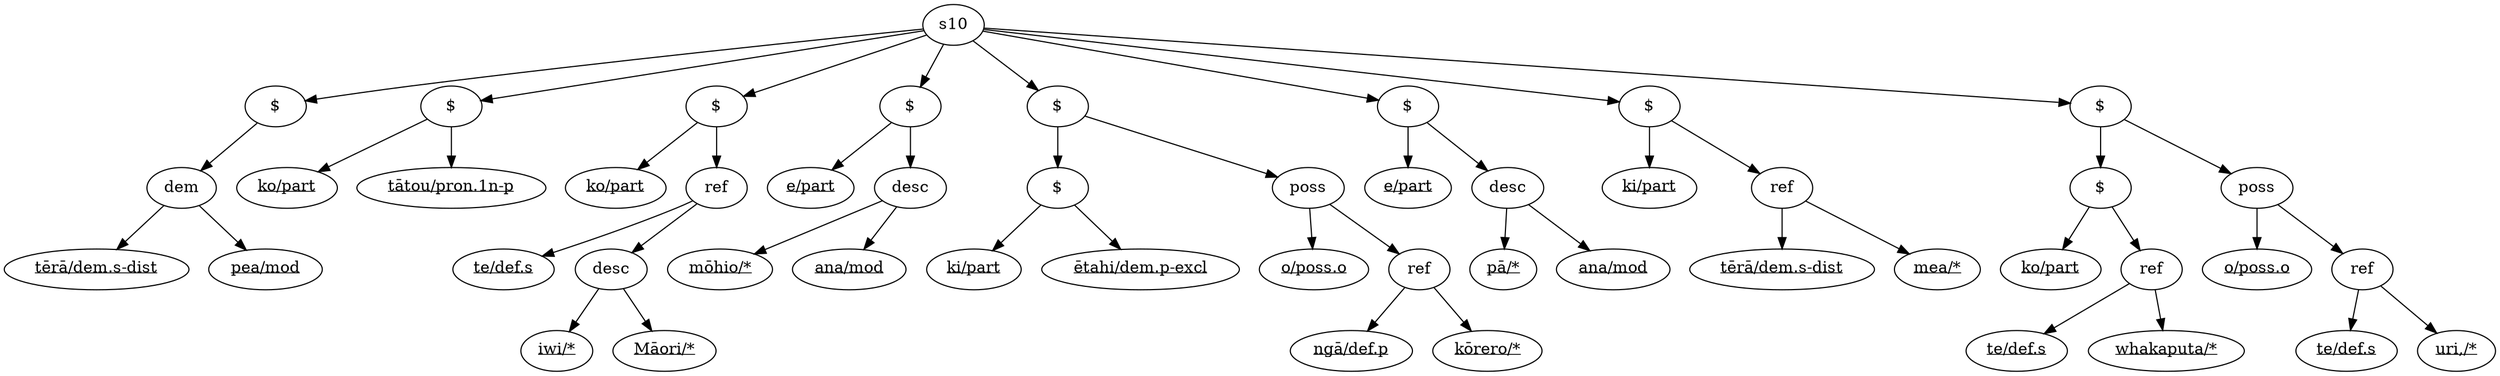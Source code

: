 digraph S0 {
 s10 -> n0
 s10 -> n4
 s10 -> n7
 s10 -> n14
 s10 -> n19
 s10 -> n28
 s10 -> n33
 s10 -> n38
 n0 [label="$"];
 n1 [label="dem"];
 n2 [label=<<u>tērā/dem.s-dist</u>>];
 n1 -> n2;
 n3 [label=<<u>pea/mod</u>>];
 n1 -> n3;
 n0 -> n1;
 n4 [label="$"];
 n5 [label=<<u>ko/part</u>>];
 n4 -> n5;
 n6 [label=<<u>tātou/pron.1n-p</u>>];
 n4 -> n6;
 n7 [label="$"];
 n8 [label=<<u>ko/part</u>>];
 n7 -> n8;
 n9 [label="ref"];
 n10 [label=<<u>te/def.s</u>>];
 n9 -> n10;
 n11 [label="desc"];
 n12 [label=<<u>iwi/*</u>>];
 n11 -> n12;
 n13 [label=<<u>Māori/*</u>>];
 n11 -> n13;
 n9 -> n11;
 n7 -> n9;
 n14 [label="$"];
 n15 [label=<<u>e/part</u>>];
 n14 -> n15;
 n16 [label="desc"];
 n17 [label=<<u>mōhio/*</u>>];
 n16 -> n17;
 n18 [label=<<u>ana/mod</u>>];
 n16 -> n18;
 n14 -> n16;
 n19 [label="$"];
 n20 [label="$"];
 n21 [label=<<u>ki/part</u>>];
 n20 -> n21;
 n22 [label=<<u>ētahi/dem.p-excl</u>>];
 n20 -> n22;
 n19 -> n20;
 n23 [label="poss"];
 n24 [label=<<u>o/poss.o</u>>];
 n23 -> n24;
 n25 [label="ref"];
 n26 [label=<<u>ngā/def.p</u>>];
 n25 -> n26;
 n27 [label=<<u>kōrero/*</u>>];
 n25 -> n27;
 n23 -> n25;
 n19 -> n23;
 n28 [label="$"];
 n29 [label=<<u>e/part</u>>];
 n28 -> n29;
 n30 [label="desc"];
 n31 [label=<<u>pā/*</u>>];
 n30 -> n31;
 n32 [label=<<u>ana/mod</u>>];
 n30 -> n32;
 n28 -> n30;
 n33 [label="$"];
 n34 [label=<<u>ki/part</u>>];
 n33 -> n34;
 n35 [label="ref"];
 n36 [label=<<u>tērā/dem.s-dist</u>>];
 n35 -> n36;
 n37 [label=<<u>mea/*</u>>];
 n35 -> n37;
 n33 -> n35;
 n38 [label="$"];
 n39 [label="$"];
 n40 [label=<<u>ko/part</u>>];
 n39 -> n40;
 n41 [label="ref"];
 n42 [label=<<u>te/def.s</u>>];
 n41 -> n42;
 n43 [label=<<u>whakaputa/*</u>>];
 n41 -> n43;
 n39 -> n41;
 n38 -> n39;
 n44 [label="poss"];
 n45 [label=<<u>o/poss.o</u>>];
 n44 -> n45;
 n46 [label="ref"];
 n47 [label=<<u>te/def.s</u>>];
 n46 -> n47;
 n48 [label=<<u>uri,/*</u>>];
 n46 -> n48;
 n44 -> n46;
 n38 -> n44;
}
